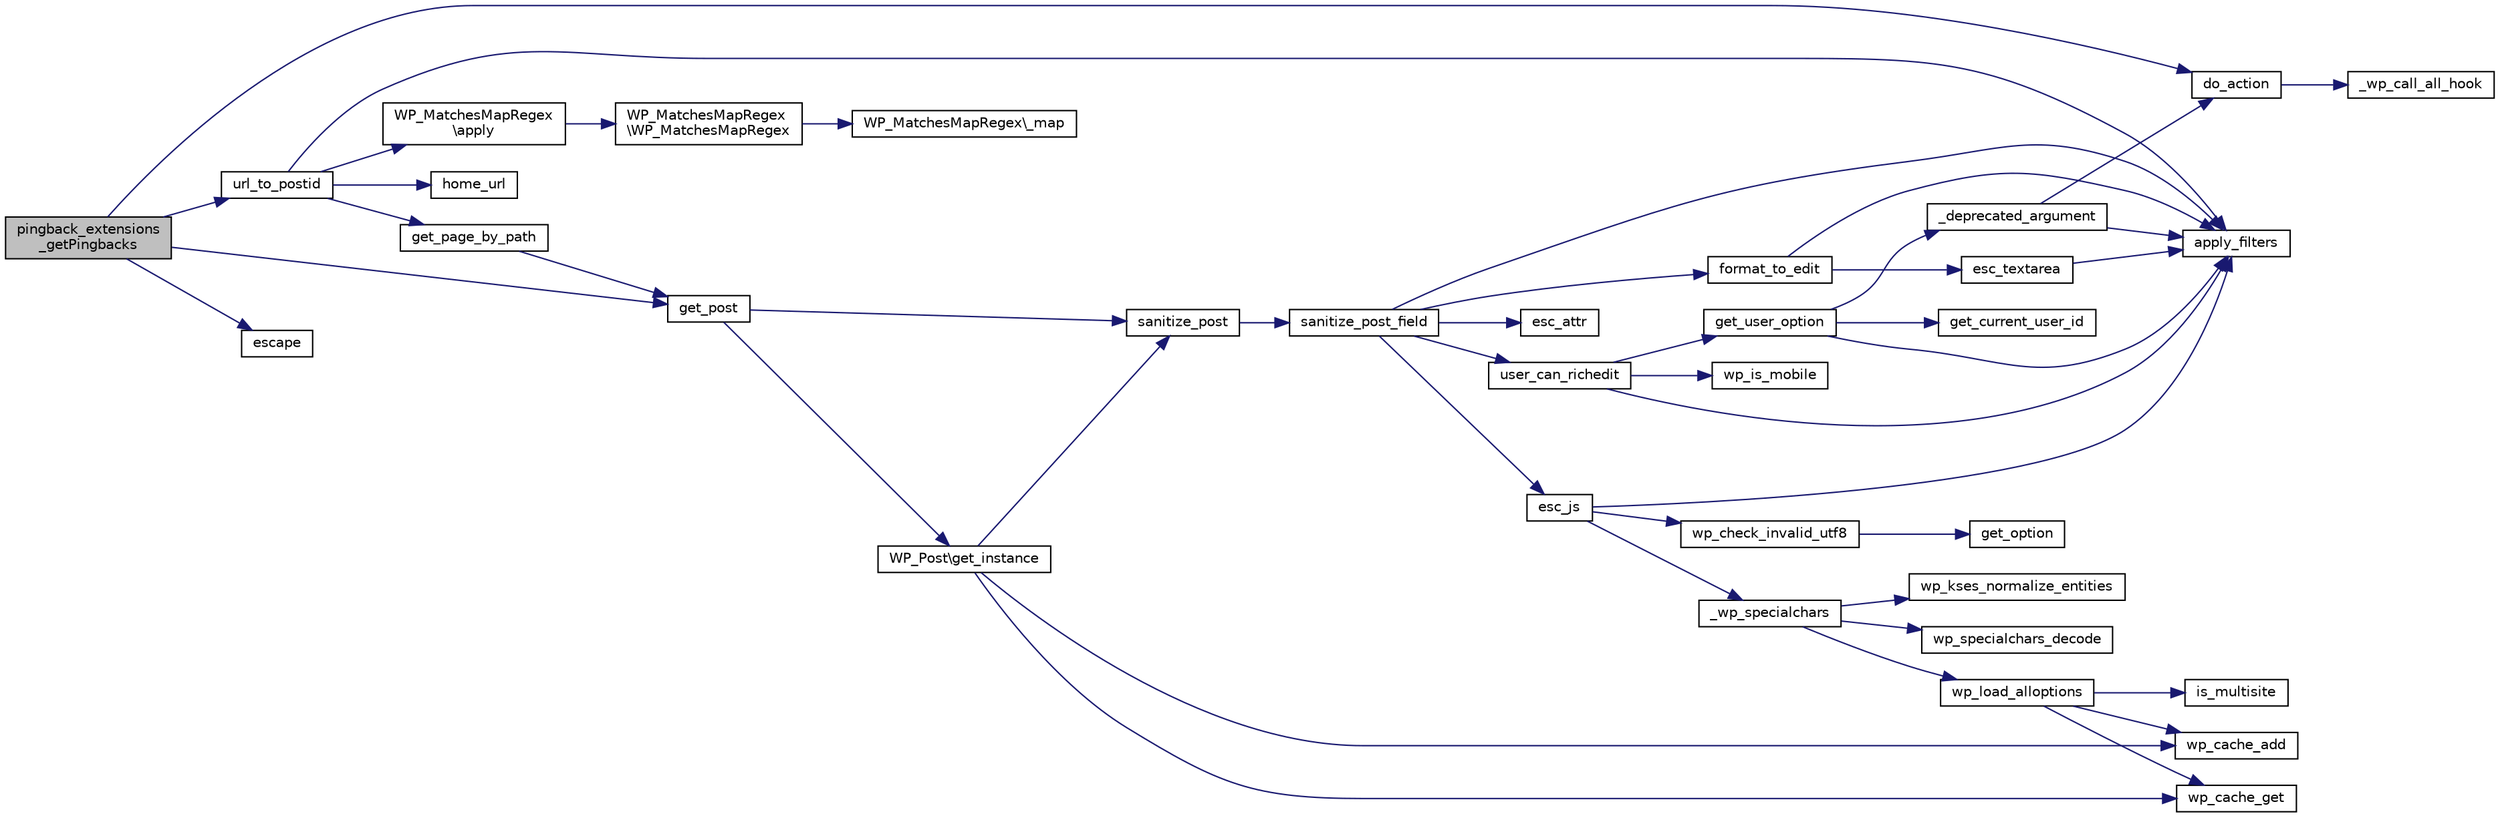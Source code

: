digraph "pingback_extensions_getPingbacks"
{
  edge [fontname="Helvetica",fontsize="10",labelfontname="Helvetica",labelfontsize="10"];
  node [fontname="Helvetica",fontsize="10",shape=record];
  rankdir="LR";
  Node1 [label="pingback_extensions\l_getPingbacks",height=0.2,width=0.4,color="black", fillcolor="grey75", style="filled", fontcolor="black"];
  Node1 -> Node2 [color="midnightblue",fontsize="10",style="solid",fontname="Helvetica"];
  Node2 [label="do_action",height=0.2,width=0.4,color="black", fillcolor="white", style="filled",URL="$wp-includes_2plugin_8php.html#aed75045b0b4572e55462b37b063a77cc"];
  Node2 -> Node3 [color="midnightblue",fontsize="10",style="solid",fontname="Helvetica"];
  Node3 [label="_wp_call_all_hook",height=0.2,width=0.4,color="black", fillcolor="white", style="filled",URL="$wp-includes_2plugin_8php.html#af891e88ab346a2da31111facfcf6b2cf"];
  Node1 -> Node4 [color="midnightblue",fontsize="10",style="solid",fontname="Helvetica"];
  Node4 [label="escape",height=0.2,width=0.4,color="black", fillcolor="white", style="filled",URL="$classwp__xmlrpc__server.html#af3ff72b2b1e621cd44c8998459dba483"];
  Node1 -> Node5 [color="midnightblue",fontsize="10",style="solid",fontname="Helvetica"];
  Node5 [label="url_to_postid",height=0.2,width=0.4,color="black", fillcolor="white", style="filled",URL="$rewrite_8php.html#aa45a2225e3ec56d6aac4d45cfa26a10e"];
  Node5 -> Node6 [color="midnightblue",fontsize="10",style="solid",fontname="Helvetica"];
  Node6 [label="apply_filters",height=0.2,width=0.4,color="black", fillcolor="white", style="filled",URL="$load-scripts_8php.html#a54639394aa645a2277ea41f3cbd23247"];
  Node5 -> Node7 [color="midnightblue",fontsize="10",style="solid",fontname="Helvetica"];
  Node7 [label="home_url",height=0.2,width=0.4,color="black", fillcolor="white", style="filled",URL="$load-scripts_8php.html#a2d2cbc03d92d4736569cab661c417c22"];
  Node5 -> Node8 [color="midnightblue",fontsize="10",style="solid",fontname="Helvetica"];
  Node8 [label="get_page_by_path",height=0.2,width=0.4,color="black", fillcolor="white", style="filled",URL="$wp-includes_2post_8php.html#ab62c191fa81415240fc8305be3cd8669"];
  Node8 -> Node9 [color="midnightblue",fontsize="10",style="solid",fontname="Helvetica"];
  Node9 [label="get_post",height=0.2,width=0.4,color="black", fillcolor="white", style="filled",URL="$wp-includes_2post_8php.html#a39e30b5bbefa3b21d828591673150b89"];
  Node9 -> Node10 [color="midnightblue",fontsize="10",style="solid",fontname="Helvetica"];
  Node10 [label="sanitize_post",height=0.2,width=0.4,color="black", fillcolor="white", style="filled",URL="$wp-includes_2post_8php.html#a8eebee8e7e751c84f75b5d4da365438c"];
  Node10 -> Node11 [color="midnightblue",fontsize="10",style="solid",fontname="Helvetica"];
  Node11 [label="sanitize_post_field",height=0.2,width=0.4,color="black", fillcolor="white", style="filled",URL="$wp-includes_2post_8php.html#addfb1c1acdc2e6b318105d1ebb537ce8"];
  Node11 -> Node6 [color="midnightblue",fontsize="10",style="solid",fontname="Helvetica"];
  Node11 -> Node12 [color="midnightblue",fontsize="10",style="solid",fontname="Helvetica"];
  Node12 [label="format_to_edit",height=0.2,width=0.4,color="black", fillcolor="white", style="filled",URL="$formatting_8php.html#ab9c822878e20c6d12f6676e419164c10"];
  Node12 -> Node6 [color="midnightblue",fontsize="10",style="solid",fontname="Helvetica"];
  Node12 -> Node13 [color="midnightblue",fontsize="10",style="solid",fontname="Helvetica"];
  Node13 [label="esc_textarea",height=0.2,width=0.4,color="black", fillcolor="white", style="filled",URL="$formatting_8php.html#abc0beaceb3e9b1b70c7f4140432b2728"];
  Node13 -> Node6 [color="midnightblue",fontsize="10",style="solid",fontname="Helvetica"];
  Node11 -> Node14 [color="midnightblue",fontsize="10",style="solid",fontname="Helvetica"];
  Node14 [label="user_can_richedit",height=0.2,width=0.4,color="black", fillcolor="white", style="filled",URL="$general-template_8php.html#abc7e66f079ed375f85bb40888057a3b1"];
  Node14 -> Node15 [color="midnightblue",fontsize="10",style="solid",fontname="Helvetica"];
  Node15 [label="get_user_option",height=0.2,width=0.4,color="black", fillcolor="white", style="filled",URL="$wp-includes_2user_8php.html#ab0ff8aaa836799d2cfa09210fad25ae1"];
  Node15 -> Node16 [color="midnightblue",fontsize="10",style="solid",fontname="Helvetica"];
  Node16 [label="_deprecated_argument",height=0.2,width=0.4,color="black", fillcolor="white", style="filled",URL="$wp-includes_2functions_8php.html#a275458f4feb9c42264630702cb4cd532"];
  Node16 -> Node2 [color="midnightblue",fontsize="10",style="solid",fontname="Helvetica"];
  Node16 -> Node6 [color="midnightblue",fontsize="10",style="solid",fontname="Helvetica"];
  Node15 -> Node17 [color="midnightblue",fontsize="10",style="solid",fontname="Helvetica"];
  Node17 [label="get_current_user_id",height=0.2,width=0.4,color="black", fillcolor="white", style="filled",URL="$wp-includes_2user_8php.html#a1359853bbf09cba486c9826f4ab66f7f"];
  Node15 -> Node6 [color="midnightblue",fontsize="10",style="solid",fontname="Helvetica"];
  Node14 -> Node18 [color="midnightblue",fontsize="10",style="solid",fontname="Helvetica"];
  Node18 [label="wp_is_mobile",height=0.2,width=0.4,color="black", fillcolor="white", style="filled",URL="$vars_8php.html#aa9bb3813ea20e7bd6dd4cb4db39d89aa"];
  Node14 -> Node6 [color="midnightblue",fontsize="10",style="solid",fontname="Helvetica"];
  Node11 -> Node19 [color="midnightblue",fontsize="10",style="solid",fontname="Helvetica"];
  Node19 [label="esc_attr",height=0.2,width=0.4,color="black", fillcolor="white", style="filled",URL="$load-scripts_8php.html#a0cf0f358a47f49ebdba78be2ed10a41c"];
  Node11 -> Node20 [color="midnightblue",fontsize="10",style="solid",fontname="Helvetica"];
  Node20 [label="esc_js",height=0.2,width=0.4,color="black", fillcolor="white", style="filled",URL="$formatting_8php.html#a0fe22f477c9eafcf9d3805461f249393"];
  Node20 -> Node21 [color="midnightblue",fontsize="10",style="solid",fontname="Helvetica"];
  Node21 [label="wp_check_invalid_utf8",height=0.2,width=0.4,color="black", fillcolor="white", style="filled",URL="$formatting_8php.html#a745879b47424ac7b0d3b95a1edec8361"];
  Node21 -> Node22 [color="midnightblue",fontsize="10",style="solid",fontname="Helvetica"];
  Node22 [label="get_option",height=0.2,width=0.4,color="black", fillcolor="white", style="filled",URL="$load-scripts_8php.html#aaf1220eff85fdd291725eabf743b2ed3"];
  Node20 -> Node23 [color="midnightblue",fontsize="10",style="solid",fontname="Helvetica"];
  Node23 [label="_wp_specialchars",height=0.2,width=0.4,color="black", fillcolor="white", style="filled",URL="$formatting_8php.html#ab9121c7a11ad101936875a65b233e126"];
  Node23 -> Node24 [color="midnightblue",fontsize="10",style="solid",fontname="Helvetica"];
  Node24 [label="wp_load_alloptions",height=0.2,width=0.4,color="black", fillcolor="white", style="filled",URL="$option_8php.html#aeff01ba12b3fd6f81d3235d4f39a0963"];
  Node24 -> Node25 [color="midnightblue",fontsize="10",style="solid",fontname="Helvetica"];
  Node25 [label="is_multisite",height=0.2,width=0.4,color="black", fillcolor="white", style="filled",URL="$load_8php.html#a72e5386fcd7a5ce7526d208d0b03a0af"];
  Node24 -> Node26 [color="midnightblue",fontsize="10",style="solid",fontname="Helvetica"];
  Node26 [label="wp_cache_get",height=0.2,width=0.4,color="black", fillcolor="white", style="filled",URL="$cache_8php.html#a52d28494b9cb573cc6e70fb1443bc0d9"];
  Node24 -> Node27 [color="midnightblue",fontsize="10",style="solid",fontname="Helvetica"];
  Node27 [label="wp_cache_add",height=0.2,width=0.4,color="black", fillcolor="white", style="filled",URL="$cache_8php.html#ac8a445bf911474acff976c696058ec1a"];
  Node23 -> Node28 [color="midnightblue",fontsize="10",style="solid",fontname="Helvetica"];
  Node28 [label="wp_specialchars_decode",height=0.2,width=0.4,color="black", fillcolor="white", style="filled",URL="$formatting_8php.html#a4389f130de336d59e890c79b10a60beb"];
  Node23 -> Node29 [color="midnightblue",fontsize="10",style="solid",fontname="Helvetica"];
  Node29 [label="wp_kses_normalize_entities",height=0.2,width=0.4,color="black", fillcolor="white", style="filled",URL="$kses_8php.html#abc0e5ed7e9bad89cc998a35b48653fdb"];
  Node20 -> Node6 [color="midnightblue",fontsize="10",style="solid",fontname="Helvetica"];
  Node9 -> Node30 [color="midnightblue",fontsize="10",style="solid",fontname="Helvetica"];
  Node30 [label="WP_Post\\get_instance",height=0.2,width=0.4,color="black", fillcolor="white", style="filled",URL="$class_w_p___post.html#aaa48c3381efbd06826faee0b4cd5ba36"];
  Node30 -> Node26 [color="midnightblue",fontsize="10",style="solid",fontname="Helvetica"];
  Node30 -> Node10 [color="midnightblue",fontsize="10",style="solid",fontname="Helvetica"];
  Node30 -> Node27 [color="midnightblue",fontsize="10",style="solid",fontname="Helvetica"];
  Node5 -> Node31 [color="midnightblue",fontsize="10",style="solid",fontname="Helvetica"];
  Node31 [label="WP_MatchesMapRegex\l\\apply",height=0.2,width=0.4,color="black", fillcolor="white", style="filled",URL="$class_w_p___matches_map_regex.html#a787d85668000d12813f2fac7df0bcc1a"];
  Node31 -> Node32 [color="midnightblue",fontsize="10",style="solid",fontname="Helvetica"];
  Node32 [label="WP_MatchesMapRegex\l\\WP_MatchesMapRegex",height=0.2,width=0.4,color="black", fillcolor="white", style="filled",URL="$class_w_p___matches_map_regex.html#a279a5622fe5cdbe28d76d13af38e6659"];
  Node32 -> Node33 [color="midnightblue",fontsize="10",style="solid",fontname="Helvetica"];
  Node33 [label="WP_MatchesMapRegex\\_map",height=0.2,width=0.4,color="black", fillcolor="white", style="filled",URL="$class_w_p___matches_map_regex.html#af48558a27741ea9c9f914587e9313379"];
  Node1 -> Node9 [color="midnightblue",fontsize="10",style="solid",fontname="Helvetica"];
}
